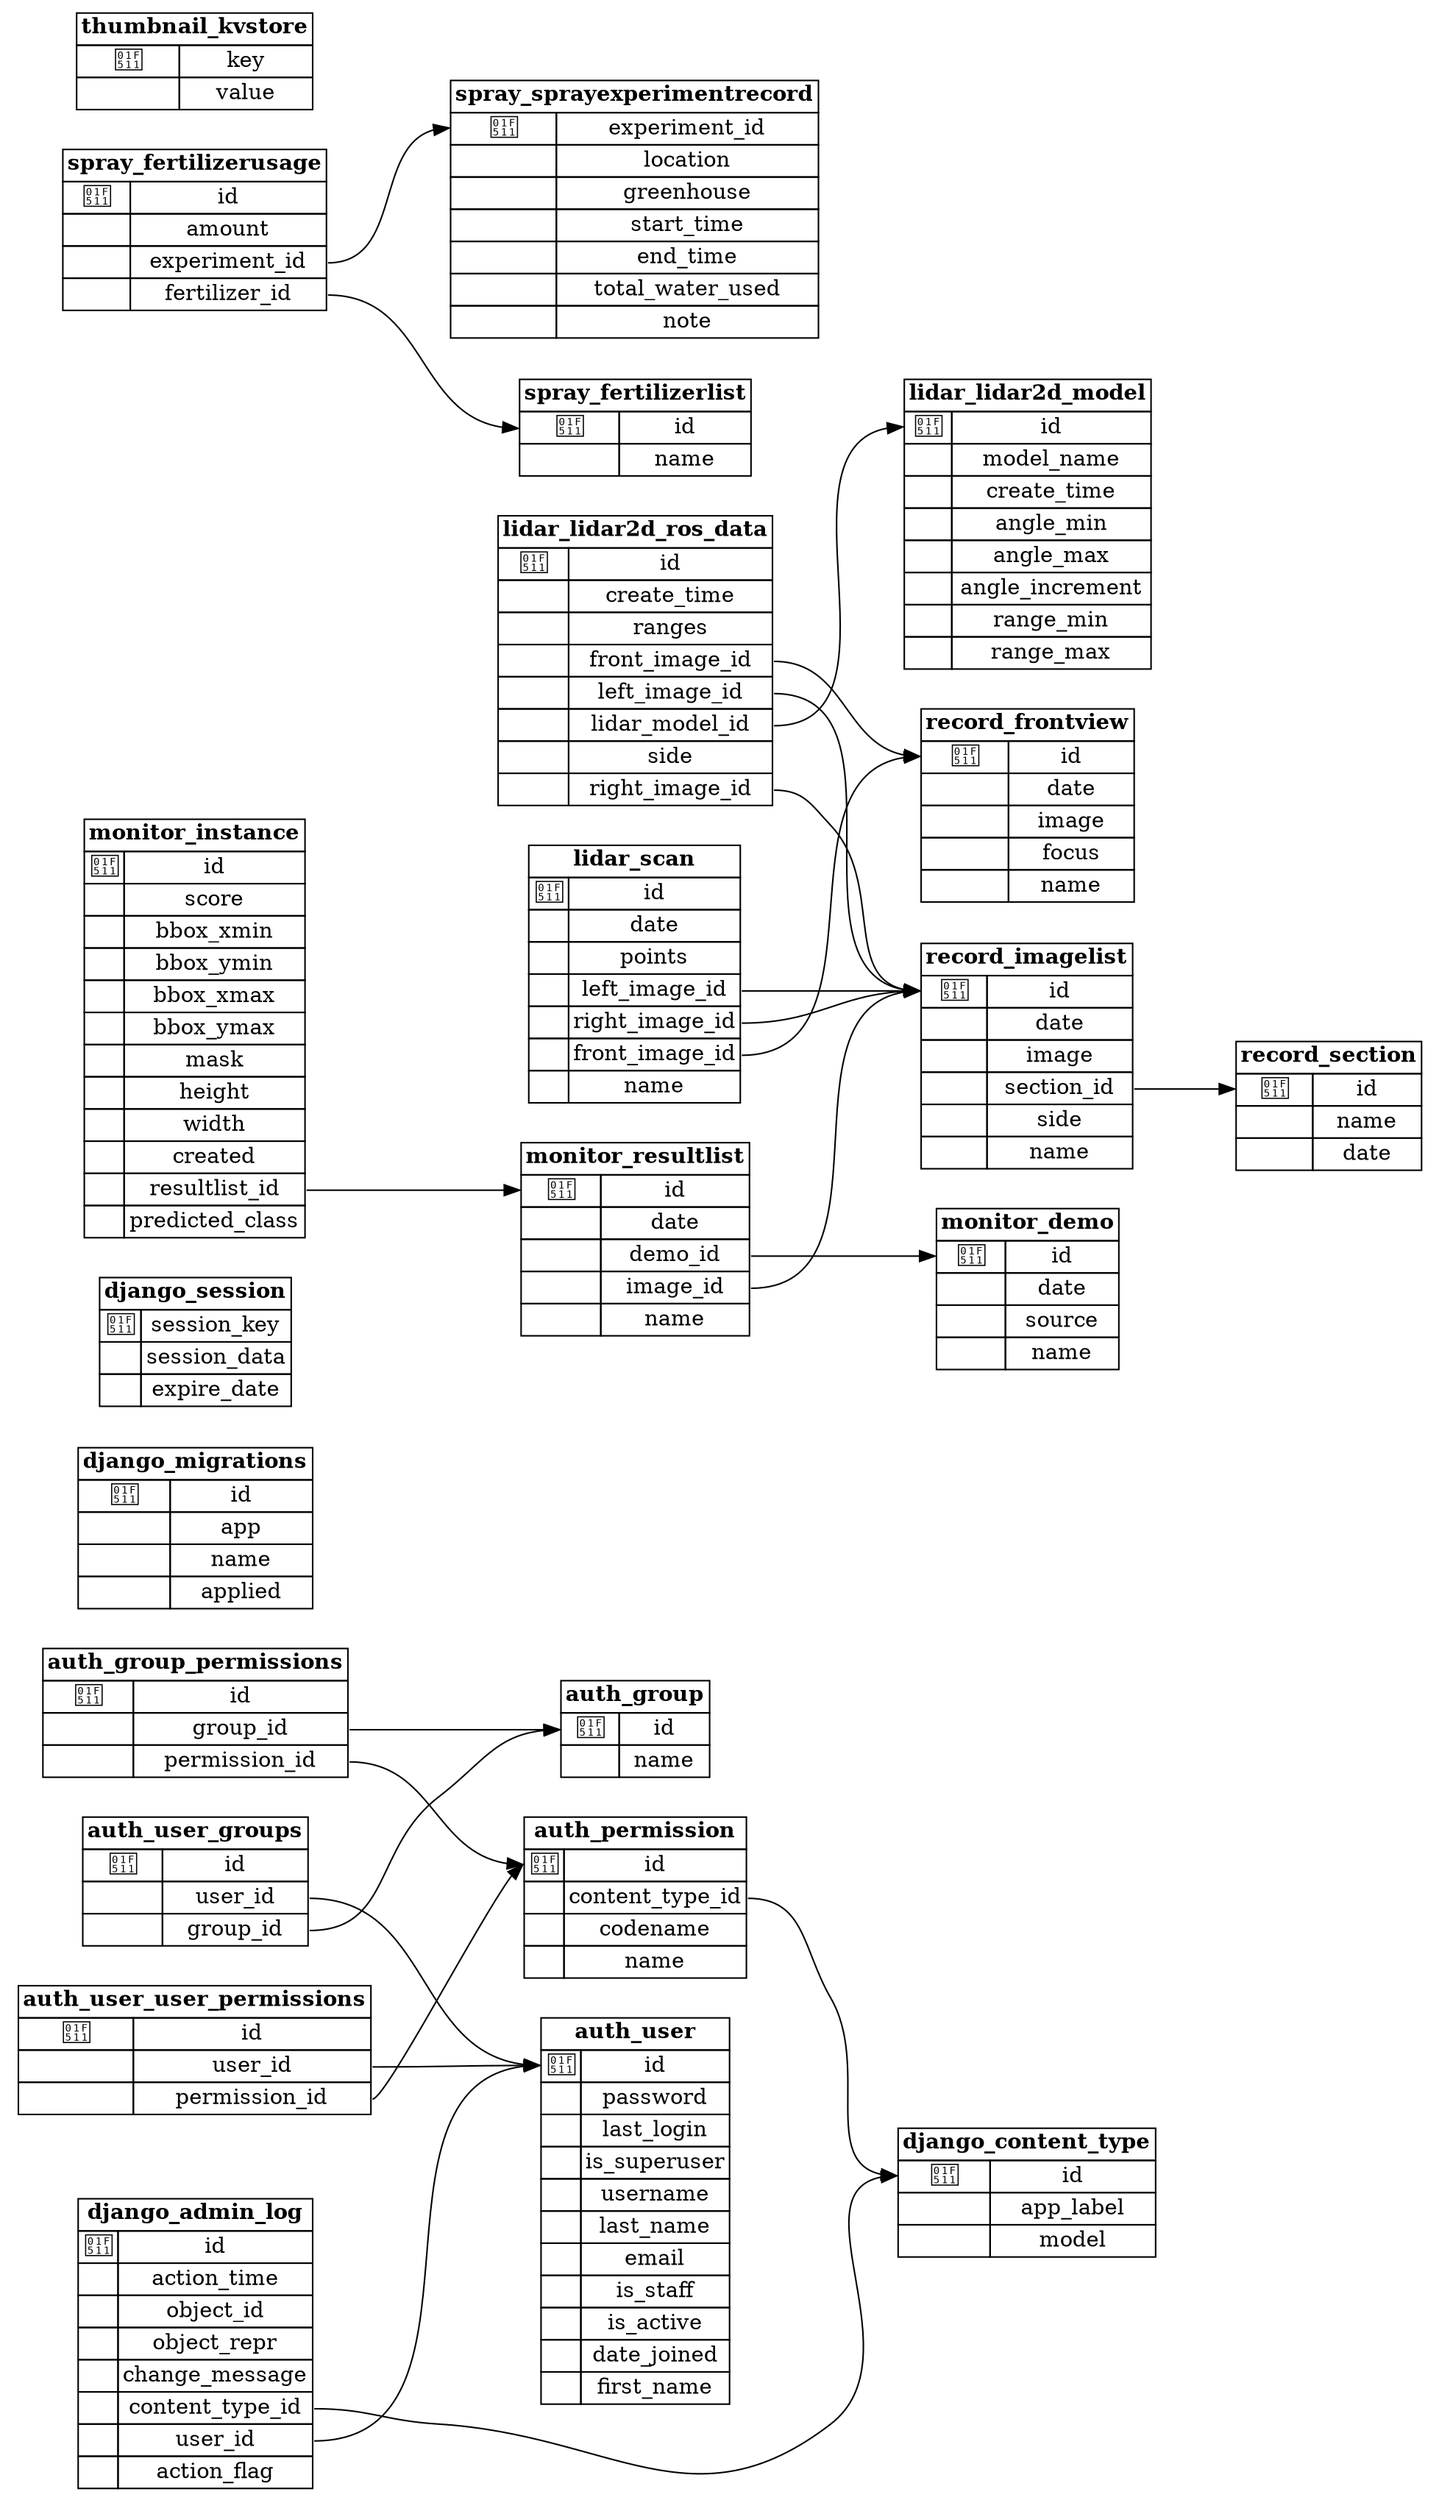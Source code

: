 
digraph structs {


rankdir="LR"


node [shape=none]

auth_group [label=<
            <TABLE BORDER="0" CELLSPACING="0" CELLBORDER="1">
                <TR>
                    <TD COLSPAN="2"><B>auth_group</B></TD>
                </TR>
            
                <TR>
                    <TD PORT="id_to">🔑</TD>
                    <TD PORT="id_from">id</TD>
                </TR>
            

                <TR>
                    <TD PORT="name_to">&nbsp;</TD>
                    <TD PORT="name_from">name</TD>
                </TR>
            
            </TABLE>
        >];
        
auth_group_permissions [label=<
            <TABLE BORDER="0" CELLSPACING="0" CELLBORDER="1">
                <TR>
                    <TD COLSPAN="2"><B>auth_group_permissions</B></TD>
                </TR>
            
                <TR>
                    <TD PORT="id_to">🔑</TD>
                    <TD PORT="id_from">id</TD>
                </TR>
            

                <TR>
                    <TD PORT="group_id_to">&nbsp;</TD>
                    <TD PORT="group_id_from">group_id</TD>
                </TR>
            

                <TR>
                    <TD PORT="permission_id_to">&nbsp;</TD>
                    <TD PORT="permission_id_from">permission_id</TD>
                </TR>
            
            </TABLE>
        >];
        
auth_permission [label=<
            <TABLE BORDER="0" CELLSPACING="0" CELLBORDER="1">
                <TR>
                    <TD COLSPAN="2"><B>auth_permission</B></TD>
                </TR>
            
                <TR>
                    <TD PORT="id_to">🔑</TD>
                    <TD PORT="id_from">id</TD>
                </TR>
            

                <TR>
                    <TD PORT="content_type_id_to">&nbsp;</TD>
                    <TD PORT="content_type_id_from">content_type_id</TD>
                </TR>
            

                <TR>
                    <TD PORT="codename_to">&nbsp;</TD>
                    <TD PORT="codename_from">codename</TD>
                </TR>
            

                <TR>
                    <TD PORT="name_to">&nbsp;</TD>
                    <TD PORT="name_from">name</TD>
                </TR>
            
            </TABLE>
        >];
        
auth_user [label=<
            <TABLE BORDER="0" CELLSPACING="0" CELLBORDER="1">
                <TR>
                    <TD COLSPAN="2"><B>auth_user</B></TD>
                </TR>
            
                <TR>
                    <TD PORT="id_to">🔑</TD>
                    <TD PORT="id_from">id</TD>
                </TR>
            

                <TR>
                    <TD PORT="password_to">&nbsp;</TD>
                    <TD PORT="password_from">password</TD>
                </TR>
            

                <TR>
                    <TD PORT="last_login_to">&nbsp;</TD>
                    <TD PORT="last_login_from">last_login</TD>
                </TR>
            

                <TR>
                    <TD PORT="is_superuser_to">&nbsp;</TD>
                    <TD PORT="is_superuser_from">is_superuser</TD>
                </TR>
            

                <TR>
                    <TD PORT="username_to">&nbsp;</TD>
                    <TD PORT="username_from">username</TD>
                </TR>
            

                <TR>
                    <TD PORT="last_name_to">&nbsp;</TD>
                    <TD PORT="last_name_from">last_name</TD>
                </TR>
            

                <TR>
                    <TD PORT="email_to">&nbsp;</TD>
                    <TD PORT="email_from">email</TD>
                </TR>
            

                <TR>
                    <TD PORT="is_staff_to">&nbsp;</TD>
                    <TD PORT="is_staff_from">is_staff</TD>
                </TR>
            

                <TR>
                    <TD PORT="is_active_to">&nbsp;</TD>
                    <TD PORT="is_active_from">is_active</TD>
                </TR>
            

                <TR>
                    <TD PORT="date_joined_to">&nbsp;</TD>
                    <TD PORT="date_joined_from">date_joined</TD>
                </TR>
            

                <TR>
                    <TD PORT="first_name_to">&nbsp;</TD>
                    <TD PORT="first_name_from">first_name</TD>
                </TR>
            
            </TABLE>
        >];
        
auth_user_groups [label=<
            <TABLE BORDER="0" CELLSPACING="0" CELLBORDER="1">
                <TR>
                    <TD COLSPAN="2"><B>auth_user_groups</B></TD>
                </TR>
            
                <TR>
                    <TD PORT="id_to">🔑</TD>
                    <TD PORT="id_from">id</TD>
                </TR>
            

                <TR>
                    <TD PORT="user_id_to">&nbsp;</TD>
                    <TD PORT="user_id_from">user_id</TD>
                </TR>
            

                <TR>
                    <TD PORT="group_id_to">&nbsp;</TD>
                    <TD PORT="group_id_from">group_id</TD>
                </TR>
            
            </TABLE>
        >];
        
auth_user_user_permissions [label=<
            <TABLE BORDER="0" CELLSPACING="0" CELLBORDER="1">
                <TR>
                    <TD COLSPAN="2"><B>auth_user_user_permissions</B></TD>
                </TR>
            
                <TR>
                    <TD PORT="id_to">🔑</TD>
                    <TD PORT="id_from">id</TD>
                </TR>
            

                <TR>
                    <TD PORT="user_id_to">&nbsp;</TD>
                    <TD PORT="user_id_from">user_id</TD>
                </TR>
            

                <TR>
                    <TD PORT="permission_id_to">&nbsp;</TD>
                    <TD PORT="permission_id_from">permission_id</TD>
                </TR>
            
            </TABLE>
        >];
        
django_admin_log [label=<
            <TABLE BORDER="0" CELLSPACING="0" CELLBORDER="1">
                <TR>
                    <TD COLSPAN="2"><B>django_admin_log</B></TD>
                </TR>
            
                <TR>
                    <TD PORT="id_to">🔑</TD>
                    <TD PORT="id_from">id</TD>
                </TR>
            

                <TR>
                    <TD PORT="action_time_to">&nbsp;</TD>
                    <TD PORT="action_time_from">action_time</TD>
                </TR>
            

                <TR>
                    <TD PORT="object_id_to">&nbsp;</TD>
                    <TD PORT="object_id_from">object_id</TD>
                </TR>
            

                <TR>
                    <TD PORT="object_repr_to">&nbsp;</TD>
                    <TD PORT="object_repr_from">object_repr</TD>
                </TR>
            

                <TR>
                    <TD PORT="change_message_to">&nbsp;</TD>
                    <TD PORT="change_message_from">change_message</TD>
                </TR>
            

                <TR>
                    <TD PORT="content_type_id_to">&nbsp;</TD>
                    <TD PORT="content_type_id_from">content_type_id</TD>
                </TR>
            

                <TR>
                    <TD PORT="user_id_to">&nbsp;</TD>
                    <TD PORT="user_id_from">user_id</TD>
                </TR>
            

                <TR>
                    <TD PORT="action_flag_to">&nbsp;</TD>
                    <TD PORT="action_flag_from">action_flag</TD>
                </TR>
            
            </TABLE>
        >];
        
django_content_type [label=<
            <TABLE BORDER="0" CELLSPACING="0" CELLBORDER="1">
                <TR>
                    <TD COLSPAN="2"><B>django_content_type</B></TD>
                </TR>
            
                <TR>
                    <TD PORT="id_to">🔑</TD>
                    <TD PORT="id_from">id</TD>
                </TR>
            

                <TR>
                    <TD PORT="app_label_to">&nbsp;</TD>
                    <TD PORT="app_label_from">app_label</TD>
                </TR>
            

                <TR>
                    <TD PORT="model_to">&nbsp;</TD>
                    <TD PORT="model_from">model</TD>
                </TR>
            
            </TABLE>
        >];
        
django_migrations [label=<
            <TABLE BORDER="0" CELLSPACING="0" CELLBORDER="1">
                <TR>
                    <TD COLSPAN="2"><B>django_migrations</B></TD>
                </TR>
            
                <TR>
                    <TD PORT="id_to">🔑</TD>
                    <TD PORT="id_from">id</TD>
                </TR>
            

                <TR>
                    <TD PORT="app_to">&nbsp;</TD>
                    <TD PORT="app_from">app</TD>
                </TR>
            

                <TR>
                    <TD PORT="name_to">&nbsp;</TD>
                    <TD PORT="name_from">name</TD>
                </TR>
            

                <TR>
                    <TD PORT="applied_to">&nbsp;</TD>
                    <TD PORT="applied_from">applied</TD>
                </TR>
            
            </TABLE>
        >];
        
django_session [label=<
            <TABLE BORDER="0" CELLSPACING="0" CELLBORDER="1">
                <TR>
                    <TD COLSPAN="2"><B>django_session</B></TD>
                </TR>
            
                <TR>
                    <TD PORT="session_key_to">🔑</TD>
                    <TD PORT="session_key_from">session_key</TD>
                </TR>
            

                <TR>
                    <TD PORT="session_data_to">&nbsp;</TD>
                    <TD PORT="session_data_from">session_data</TD>
                </TR>
            

                <TR>
                    <TD PORT="expire_date_to">&nbsp;</TD>
                    <TD PORT="expire_date_from">expire_date</TD>
                </TR>
            
            </TABLE>
        >];
        
lidar_lidar2d_model [label=<
            <TABLE BORDER="0" CELLSPACING="0" CELLBORDER="1">
                <TR>
                    <TD COLSPAN="2"><B>lidar_lidar2d_model</B></TD>
                </TR>
            
                <TR>
                    <TD PORT="id_to">🔑</TD>
                    <TD PORT="id_from">id</TD>
                </TR>
            

                <TR>
                    <TD PORT="model_name_to">&nbsp;</TD>
                    <TD PORT="model_name_from">model_name</TD>
                </TR>
            

                <TR>
                    <TD PORT="create_time_to">&nbsp;</TD>
                    <TD PORT="create_time_from">create_time</TD>
                </TR>
            

                <TR>
                    <TD PORT="angle_min_to">&nbsp;</TD>
                    <TD PORT="angle_min_from">angle_min</TD>
                </TR>
            

                <TR>
                    <TD PORT="angle_max_to">&nbsp;</TD>
                    <TD PORT="angle_max_from">angle_max</TD>
                </TR>
            

                <TR>
                    <TD PORT="angle_increment_to">&nbsp;</TD>
                    <TD PORT="angle_increment_from">angle_increment</TD>
                </TR>
            

                <TR>
                    <TD PORT="range_min_to">&nbsp;</TD>
                    <TD PORT="range_min_from">range_min</TD>
                </TR>
            

                <TR>
                    <TD PORT="range_max_to">&nbsp;</TD>
                    <TD PORT="range_max_from">range_max</TD>
                </TR>
            
            </TABLE>
        >];
        
lidar_lidar2d_ros_data [label=<
            <TABLE BORDER="0" CELLSPACING="0" CELLBORDER="1">
                <TR>
                    <TD COLSPAN="2"><B>lidar_lidar2d_ros_data</B></TD>
                </TR>
            
                <TR>
                    <TD PORT="id_to">🔑</TD>
                    <TD PORT="id_from">id</TD>
                </TR>
            

                <TR>
                    <TD PORT="create_time_to">&nbsp;</TD>
                    <TD PORT="create_time_from">create_time</TD>
                </TR>
            

                <TR>
                    <TD PORT="ranges_to">&nbsp;</TD>
                    <TD PORT="ranges_from">ranges</TD>
                </TR>
            

                <TR>
                    <TD PORT="front_image_id_to">&nbsp;</TD>
                    <TD PORT="front_image_id_from">front_image_id</TD>
                </TR>
            

                <TR>
                    <TD PORT="left_image_id_to">&nbsp;</TD>
                    <TD PORT="left_image_id_from">left_image_id</TD>
                </TR>
            

                <TR>
                    <TD PORT="lidar_model_id_to">&nbsp;</TD>
                    <TD PORT="lidar_model_id_from">lidar_model_id</TD>
                </TR>
            

                <TR>
                    <TD PORT="side_to">&nbsp;</TD>
                    <TD PORT="side_from">side</TD>
                </TR>
            

                <TR>
                    <TD PORT="right_image_id_to">&nbsp;</TD>
                    <TD PORT="right_image_id_from">right_image_id</TD>
                </TR>
            
            </TABLE>
        >];
        
lidar_scan [label=<
            <TABLE BORDER="0" CELLSPACING="0" CELLBORDER="1">
                <TR>
                    <TD COLSPAN="2"><B>lidar_scan</B></TD>
                </TR>
            
                <TR>
                    <TD PORT="id_to">🔑</TD>
                    <TD PORT="id_from">id</TD>
                </TR>
            

                <TR>
                    <TD PORT="date_to">&nbsp;</TD>
                    <TD PORT="date_from">date</TD>
                </TR>
            

                <TR>
                    <TD PORT="points_to">&nbsp;</TD>
                    <TD PORT="points_from">points</TD>
                </TR>
            

                <TR>
                    <TD PORT="left_image_id_to">&nbsp;</TD>
                    <TD PORT="left_image_id_from">left_image_id</TD>
                </TR>
            

                <TR>
                    <TD PORT="right_image_id_to">&nbsp;</TD>
                    <TD PORT="right_image_id_from">right_image_id</TD>
                </TR>
            

                <TR>
                    <TD PORT="front_image_id_to">&nbsp;</TD>
                    <TD PORT="front_image_id_from">front_image_id</TD>
                </TR>
            

                <TR>
                    <TD PORT="name_to">&nbsp;</TD>
                    <TD PORT="name_from">name</TD>
                </TR>
            
            </TABLE>
        >];
        
monitor_demo [label=<
            <TABLE BORDER="0" CELLSPACING="0" CELLBORDER="1">
                <TR>
                    <TD COLSPAN="2"><B>monitor_demo</B></TD>
                </TR>
            
                <TR>
                    <TD PORT="id_to">🔑</TD>
                    <TD PORT="id_from">id</TD>
                </TR>
            

                <TR>
                    <TD PORT="date_to">&nbsp;</TD>
                    <TD PORT="date_from">date</TD>
                </TR>
            

                <TR>
                    <TD PORT="source_to">&nbsp;</TD>
                    <TD PORT="source_from">source</TD>
                </TR>
            

                <TR>
                    <TD PORT="name_to">&nbsp;</TD>
                    <TD PORT="name_from">name</TD>
                </TR>
            
            </TABLE>
        >];
        
monitor_instance [label=<
            <TABLE BORDER="0" CELLSPACING="0" CELLBORDER="1">
                <TR>
                    <TD COLSPAN="2"><B>monitor_instance</B></TD>
                </TR>
            
                <TR>
                    <TD PORT="id_to">🔑</TD>
                    <TD PORT="id_from">id</TD>
                </TR>
            

                <TR>
                    <TD PORT="score_to">&nbsp;</TD>
                    <TD PORT="score_from">score</TD>
                </TR>
            

                <TR>
                    <TD PORT="bbox_xmin_to">&nbsp;</TD>
                    <TD PORT="bbox_xmin_from">bbox_xmin</TD>
                </TR>
            

                <TR>
                    <TD PORT="bbox_ymin_to">&nbsp;</TD>
                    <TD PORT="bbox_ymin_from">bbox_ymin</TD>
                </TR>
            

                <TR>
                    <TD PORT="bbox_xmax_to">&nbsp;</TD>
                    <TD PORT="bbox_xmax_from">bbox_xmax</TD>
                </TR>
            

                <TR>
                    <TD PORT="bbox_ymax_to">&nbsp;</TD>
                    <TD PORT="bbox_ymax_from">bbox_ymax</TD>
                </TR>
            

                <TR>
                    <TD PORT="mask_to">&nbsp;</TD>
                    <TD PORT="mask_from">mask</TD>
                </TR>
            

                <TR>
                    <TD PORT="height_to">&nbsp;</TD>
                    <TD PORT="height_from">height</TD>
                </TR>
            

                <TR>
                    <TD PORT="width_to">&nbsp;</TD>
                    <TD PORT="width_from">width</TD>
                </TR>
            

                <TR>
                    <TD PORT="created_to">&nbsp;</TD>
                    <TD PORT="created_from">created</TD>
                </TR>
            

                <TR>
                    <TD PORT="resultlist_id_to">&nbsp;</TD>
                    <TD PORT="resultlist_id_from">resultlist_id</TD>
                </TR>
            

                <TR>
                    <TD PORT="predicted_class_to">&nbsp;</TD>
                    <TD PORT="predicted_class_from">predicted_class</TD>
                </TR>
            
            </TABLE>
        >];
        
monitor_resultlist [label=<
            <TABLE BORDER="0" CELLSPACING="0" CELLBORDER="1">
                <TR>
                    <TD COLSPAN="2"><B>monitor_resultlist</B></TD>
                </TR>
            
                <TR>
                    <TD PORT="id_to">🔑</TD>
                    <TD PORT="id_from">id</TD>
                </TR>
            

                <TR>
                    <TD PORT="date_to">&nbsp;</TD>
                    <TD PORT="date_from">date</TD>
                </TR>
            

                <TR>
                    <TD PORT="demo_id_to">&nbsp;</TD>
                    <TD PORT="demo_id_from">demo_id</TD>
                </TR>
            

                <TR>
                    <TD PORT="image_id_to">&nbsp;</TD>
                    <TD PORT="image_id_from">image_id</TD>
                </TR>
            

                <TR>
                    <TD PORT="name_to">&nbsp;</TD>
                    <TD PORT="name_from">name</TD>
                </TR>
            
            </TABLE>
        >];
        
record_frontview [label=<
            <TABLE BORDER="0" CELLSPACING="0" CELLBORDER="1">
                <TR>
                    <TD COLSPAN="2"><B>record_frontview</B></TD>
                </TR>
            
                <TR>
                    <TD PORT="id_to">🔑</TD>
                    <TD PORT="id_from">id</TD>
                </TR>
            

                <TR>
                    <TD PORT="date_to">&nbsp;</TD>
                    <TD PORT="date_from">date</TD>
                </TR>
            

                <TR>
                    <TD PORT="image_to">&nbsp;</TD>
                    <TD PORT="image_from">image</TD>
                </TR>
            

                <TR>
                    <TD PORT="focus_to">&nbsp;</TD>
                    <TD PORT="focus_from">focus</TD>
                </TR>
            

                <TR>
                    <TD PORT="name_to">&nbsp;</TD>
                    <TD PORT="name_from">name</TD>
                </TR>
            
            </TABLE>
        >];
        
record_imagelist [label=<
            <TABLE BORDER="0" CELLSPACING="0" CELLBORDER="1">
                <TR>
                    <TD COLSPAN="2"><B>record_imagelist</B></TD>
                </TR>
            
                <TR>
                    <TD PORT="id_to">🔑</TD>
                    <TD PORT="id_from">id</TD>
                </TR>
            

                <TR>
                    <TD PORT="date_to">&nbsp;</TD>
                    <TD PORT="date_from">date</TD>
                </TR>
            

                <TR>
                    <TD PORT="image_to">&nbsp;</TD>
                    <TD PORT="image_from">image</TD>
                </TR>
            

                <TR>
                    <TD PORT="section_id_to">&nbsp;</TD>
                    <TD PORT="section_id_from">section_id</TD>
                </TR>
            

                <TR>
                    <TD PORT="side_to">&nbsp;</TD>
                    <TD PORT="side_from">side</TD>
                </TR>
            

                <TR>
                    <TD PORT="name_to">&nbsp;</TD>
                    <TD PORT="name_from">name</TD>
                </TR>
            
            </TABLE>
        >];
        
record_section [label=<
            <TABLE BORDER="0" CELLSPACING="0" CELLBORDER="1">
                <TR>
                    <TD COLSPAN="2"><B>record_section</B></TD>
                </TR>
            
                <TR>
                    <TD PORT="id_to">🔑</TD>
                    <TD PORT="id_from">id</TD>
                </TR>
            

                <TR>
                    <TD PORT="name_to">&nbsp;</TD>
                    <TD PORT="name_from">name</TD>
                </TR>
            

                <TR>
                    <TD PORT="date_to">&nbsp;</TD>
                    <TD PORT="date_from">date</TD>
                </TR>
            
            </TABLE>
        >];
        
spray_fertilizerlist [label=<
            <TABLE BORDER="0" CELLSPACING="0" CELLBORDER="1">
                <TR>
                    <TD COLSPAN="2"><B>spray_fertilizerlist</B></TD>
                </TR>
            
                <TR>
                    <TD PORT="id_to">🔑</TD>
                    <TD PORT="id_from">id</TD>
                </TR>
            

                <TR>
                    <TD PORT="name_to">&nbsp;</TD>
                    <TD PORT="name_from">name</TD>
                </TR>
            
            </TABLE>
        >];
        
spray_fertilizerusage [label=<
            <TABLE BORDER="0" CELLSPACING="0" CELLBORDER="1">
                <TR>
                    <TD COLSPAN="2"><B>spray_fertilizerusage</B></TD>
                </TR>
            
                <TR>
                    <TD PORT="id_to">🔑</TD>
                    <TD PORT="id_from">id</TD>
                </TR>
            

                <TR>
                    <TD PORT="amount_to">&nbsp;</TD>
                    <TD PORT="amount_from">amount</TD>
                </TR>
            

                <TR>
                    <TD PORT="experiment_id_to">&nbsp;</TD>
                    <TD PORT="experiment_id_from">experiment_id</TD>
                </TR>
            

                <TR>
                    <TD PORT="fertilizer_id_to">&nbsp;</TD>
                    <TD PORT="fertilizer_id_from">fertilizer_id</TD>
                </TR>
            
            </TABLE>
        >];
        
spray_sprayexperimentrecord [label=<
            <TABLE BORDER="0" CELLSPACING="0" CELLBORDER="1">
                <TR>
                    <TD COLSPAN="2"><B>spray_sprayexperimentrecord</B></TD>
                </TR>
            
                <TR>
                    <TD PORT="experiment_id_to">🔑</TD>
                    <TD PORT="experiment_id_from">experiment_id</TD>
                </TR>
            

                <TR>
                    <TD PORT="location_to">&nbsp;</TD>
                    <TD PORT="location_from">location</TD>
                </TR>
            

                <TR>
                    <TD PORT="greenhouse_to">&nbsp;</TD>
                    <TD PORT="greenhouse_from">greenhouse</TD>
                </TR>
            

                <TR>
                    <TD PORT="start_time_to">&nbsp;</TD>
                    <TD PORT="start_time_from">start_time</TD>
                </TR>
            

                <TR>
                    <TD PORT="end_time_to">&nbsp;</TD>
                    <TD PORT="end_time_from">end_time</TD>
                </TR>
            

                <TR>
                    <TD PORT="total_water_used_to">&nbsp;</TD>
                    <TD PORT="total_water_used_from">total_water_used</TD>
                </TR>
            

                <TR>
                    <TD PORT="note_to">&nbsp;</TD>
                    <TD PORT="note_from">note</TD>
                </TR>
            
            </TABLE>
        >];
        
thumbnail_kvstore [label=<
            <TABLE BORDER="0" CELLSPACING="0" CELLBORDER="1">
                <TR>
                    <TD COLSPAN="2"><B>thumbnail_kvstore</B></TD>
                </TR>
            
                <TR>
                    <TD PORT="key_to">🔑</TD>
                    <TD PORT="key_from">key</TD>
                </TR>
            

                <TR>
                    <TD PORT="value_to">&nbsp;</TD>
                    <TD PORT="value_from">value</TD>
                </TR>
            
            </TABLE>
        >];
        
monitor_resultlist:image_id_from:e -> record_imagelist:id_to:w
monitor_resultlist:demo_id_from:e -> monitor_demo:id_to:w
lidar_scan:front_image_id_from:e -> record_frontview:id_to:w
lidar_scan:right_image_id_from:e -> record_imagelist:id_to:w
lidar_scan:left_image_id_from:e -> record_imagelist:id_to:w
monitor_instance:resultlist_id_from:e -> monitor_resultlist:id_to:w
record_imagelist:section_id_from:e -> record_section:id_to:w
spray_fertilizerusage:fertilizer_id_from:e -> spray_fertilizerlist:id_to:w
spray_fertilizerusage:experiment_id_from:e -> spray_sprayexperimentrecord:experiment_id_to:w
auth_user_groups:group_id_from:e -> auth_group:id_to:w
auth_user_groups:user_id_from:e -> auth_user:id_to:w
lidar_lidar2d_ros_data:right_image_id_from:e -> record_imagelist:id_to:w
lidar_lidar2d_ros_data:lidar_model_id_from:e -> lidar_lidar2d_model:id_to:w
lidar_lidar2d_ros_data:left_image_id_from:e -> record_imagelist:id_to:w
lidar_lidar2d_ros_data:front_image_id_from:e -> record_frontview:id_to:w
auth_group_permissions:permission_id_from:e -> auth_permission:id_to:w
auth_group_permissions:group_id_from:e -> auth_group:id_to:w
auth_user_user_permissions:permission_id_from:e -> auth_permission:id_to:w
auth_user_user_permissions:user_id_from:e -> auth_user:id_to:w
django_admin_log:user_id_from:e -> auth_user:id_to:w
django_admin_log:content_type_id_from:e -> django_content_type:id_to:w
auth_permission:content_type_id_from:e -> django_content_type:id_to:w

}
